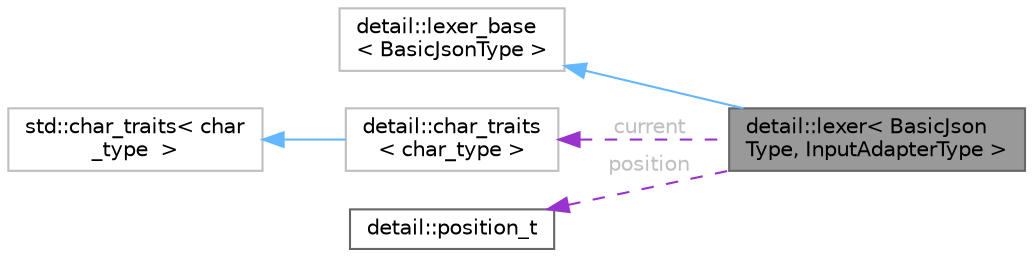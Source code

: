 digraph "detail::lexer&lt; BasicJsonType, InputAdapterType &gt;"
{
 // LATEX_PDF_SIZE
  bgcolor="transparent";
  edge [fontname=Helvetica,fontsize=10,labelfontname=Helvetica,labelfontsize=10];
  node [fontname=Helvetica,fontsize=10,shape=box,height=0.2,width=0.4];
  rankdir="LR";
  Node1 [id="Node000001",label="detail::lexer\< BasicJson\lType, InputAdapterType \>",height=0.2,width=0.4,color="gray40", fillcolor="grey60", style="filled", fontcolor="black",tooltip="lexical analysis"];
  Node2 -> Node1 [id="edge1_Node000001_Node000002",dir="back",color="steelblue1",style="solid",tooltip=" "];
  Node2 [id="Node000002",label="detail::lexer_base\l\< BasicJsonType \>",height=0.2,width=0.4,color="grey75", fillcolor="white", style="filled",URL="$classdetail_1_1lexer__base.html",tooltip=" "];
  Node3 -> Node1 [id="edge2_Node000001_Node000003",dir="back",color="darkorchid3",style="dashed",tooltip=" ",label=" current",fontcolor="grey" ];
  Node3 [id="Node000003",label="detail::char_traits\l\< char_type \>",height=0.2,width=0.4,color="grey75", fillcolor="white", style="filled",URL="$structdetail_1_1char__traits.html",tooltip=" "];
  Node4 -> Node3 [id="edge3_Node000003_Node000004",dir="back",color="steelblue1",style="solid",tooltip=" "];
  Node4 [id="Node000004",label="std::char_traits\< char\l_type  \>",height=0.2,width=0.4,color="grey75", fillcolor="white", style="filled",tooltip=" "];
  Node5 -> Node1 [id="edge4_Node000001_Node000005",dir="back",color="darkorchid3",style="dashed",tooltip=" ",label=" position",fontcolor="grey" ];
  Node5 [id="Node000005",label="detail::position_t",height=0.2,width=0.4,color="gray40", fillcolor="white", style="filled",URL="$structdetail_1_1position__t.html",tooltip="struct to capture the start position of the current token"];
}
